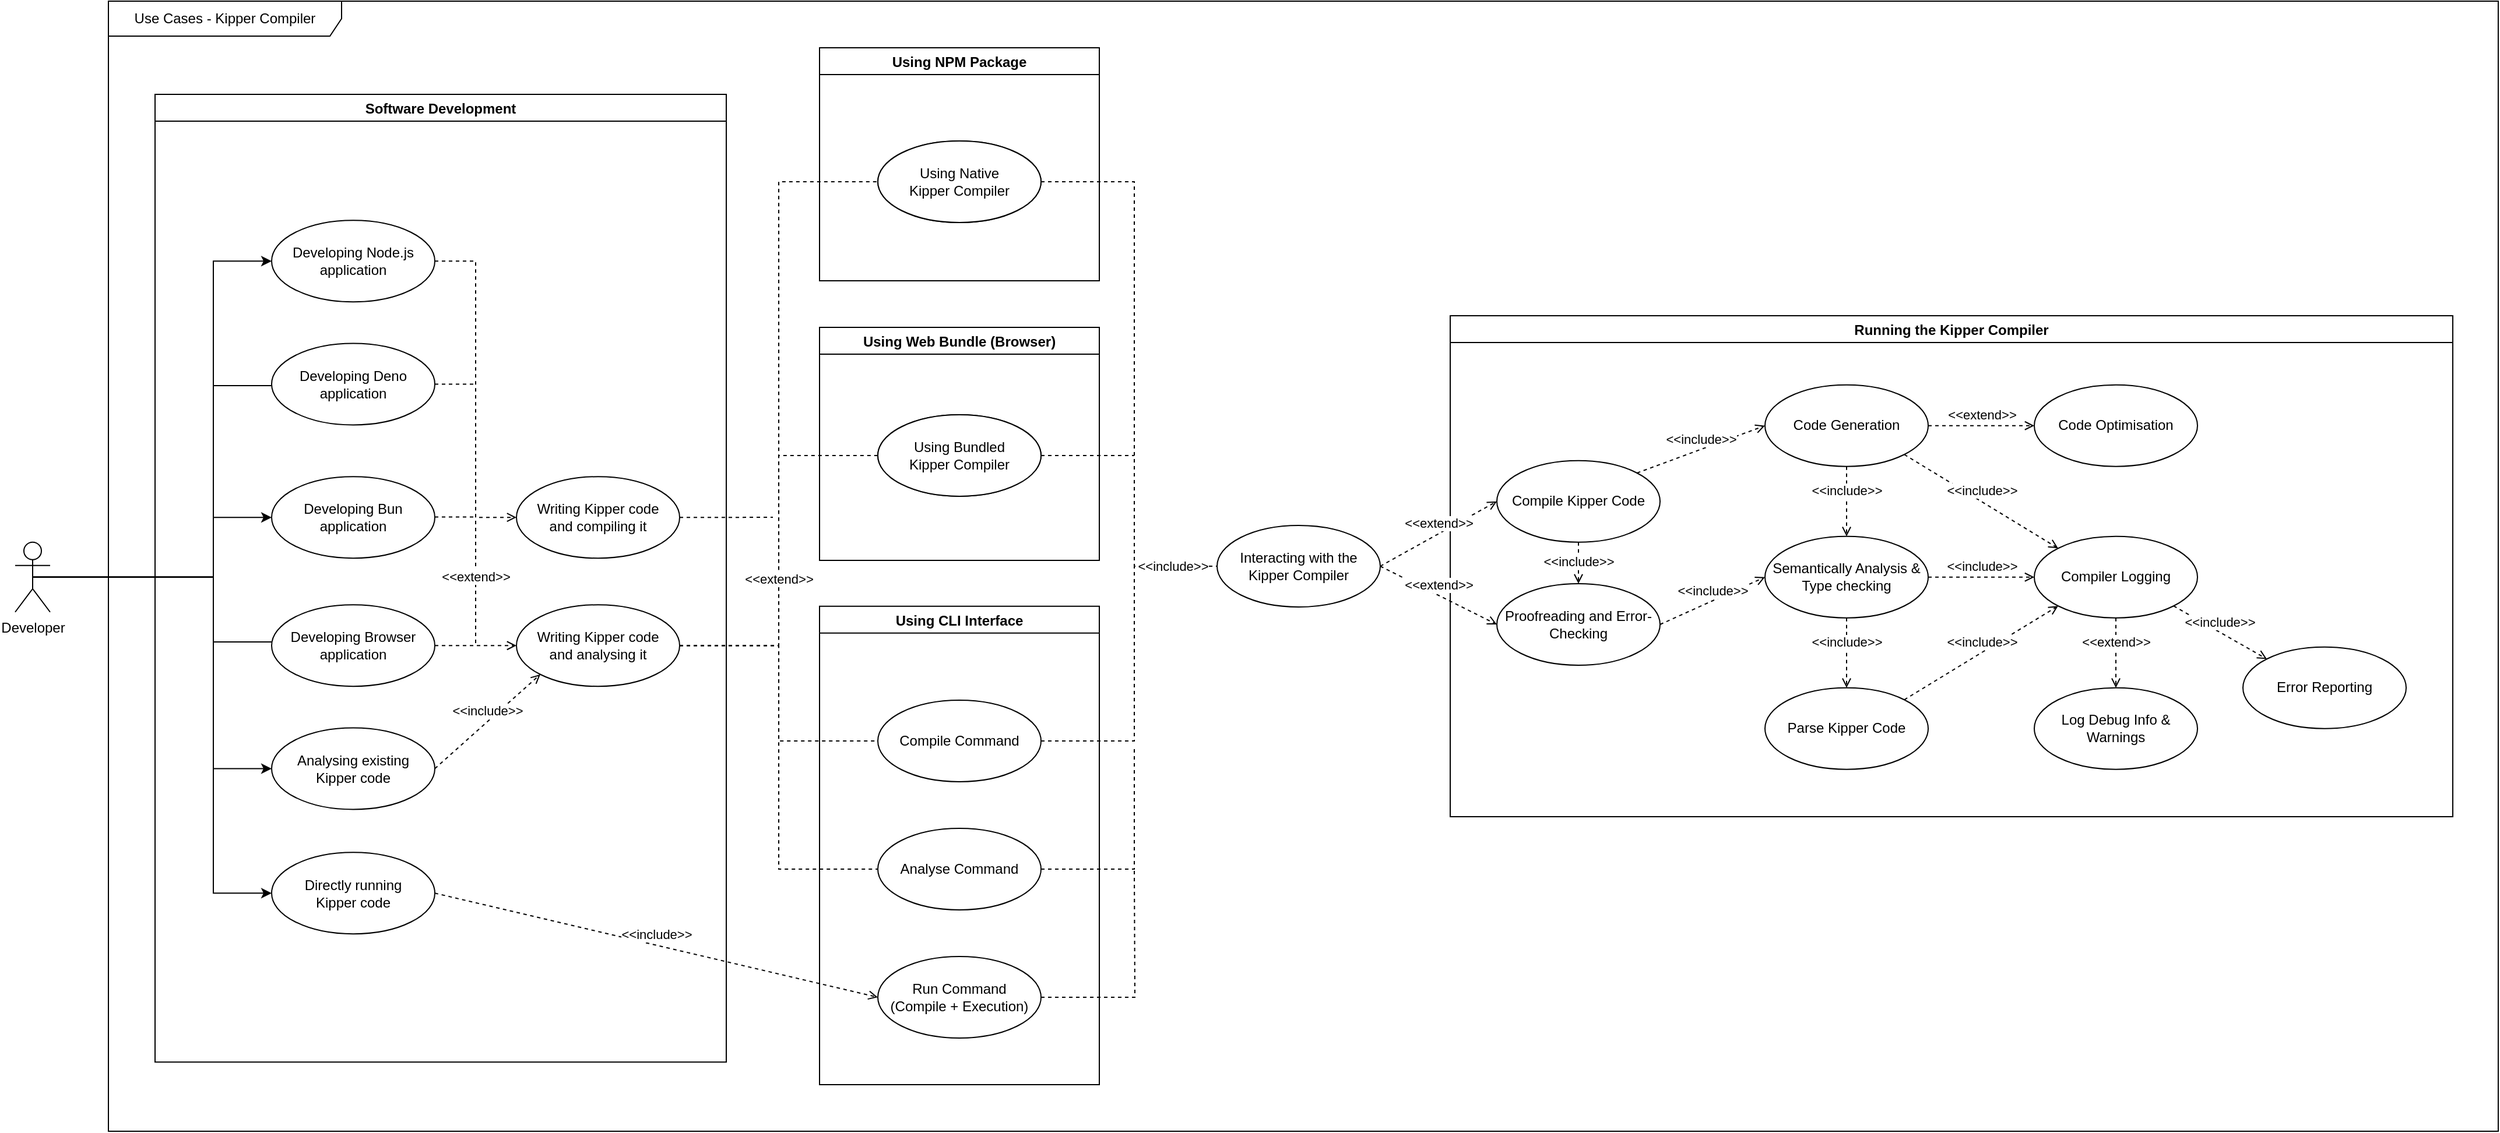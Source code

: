 <mxfile version="20.7.4" type="device"><diagram id="FuUV2nHbycMUt-vUP0Zy" name="Page-1"><mxGraphModel dx="2245" dy="838" grid="1" gridSize="10" guides="1" tooltips="1" connect="1" arrows="1" fold="1" page="1" pageScale="1" pageWidth="827" pageHeight="1169" math="0" shadow="0"><root><mxCell id="0"/><mxCell id="1" parent="0"/><mxCell id="AfpxT0Pd_m7bpfM3_LKu-69" style="edgeStyle=orthogonalEdgeStyle;rounded=0;orthogonalLoop=1;jettySize=auto;html=1;exitX=0.5;exitY=0.5;exitDx=0;exitDy=0;exitPerimeter=0;entryX=0;entryY=0.5;entryDx=0;entryDy=0;" parent="1" source="9VV3H0ATo2uCwWeazLhr-1" target="AfpxT0Pd_m7bpfM3_LKu-58" edge="1"><mxGeometry relative="1" as="geometry"><Array as="points"><mxPoint x="-150" y="534"/><mxPoint x="-150" y="263"/></Array></mxGeometry></mxCell><mxCell id="AfpxT0Pd_m7bpfM3_LKu-108" value="Use Cases - Kipper Compiler" style="shape=umlFrame;whiteSpace=wrap;html=1;strokeColor=default;fillColor=default;width=200;height=30;" parent="1" vertex="1"><mxGeometry x="-240" y="40" width="2050" height="970" as="geometry"/></mxCell><mxCell id="AfpxT0Pd_m7bpfM3_LKu-70" style="edgeStyle=orthogonalEdgeStyle;rounded=0;orthogonalLoop=1;jettySize=auto;html=1;exitX=0.5;exitY=0.5;exitDx=0;exitDy=0;exitPerimeter=0;entryX=0;entryY=0.5;entryDx=0;entryDy=0;" parent="1" source="9VV3H0ATo2uCwWeazLhr-1" target="AfpxT0Pd_m7bpfM3_LKu-59" edge="1"><mxGeometry relative="1" as="geometry"><Array as="points"><mxPoint x="-150" y="534"/><mxPoint x="-150" y="370"/><mxPoint x="-80" y="370"/></Array></mxGeometry></mxCell><mxCell id="AfpxT0Pd_m7bpfM3_LKu-71" style="edgeStyle=orthogonalEdgeStyle;rounded=0;orthogonalLoop=1;jettySize=auto;html=1;exitX=0.5;exitY=0.5;exitDx=0;exitDy=0;exitPerimeter=0;entryX=0;entryY=0.5;entryDx=0;entryDy=0;" parent="1" source="9VV3H0ATo2uCwWeazLhr-1" target="AfpxT0Pd_m7bpfM3_LKu-61" edge="1"><mxGeometry relative="1" as="geometry"><Array as="points"><mxPoint x="-150" y="534"/><mxPoint x="-150" y="483"/></Array></mxGeometry></mxCell><mxCell id="AfpxT0Pd_m7bpfM3_LKu-72" style="edgeStyle=orthogonalEdgeStyle;rounded=0;orthogonalLoop=1;jettySize=auto;html=1;exitX=0.5;exitY=0.5;exitDx=0;exitDy=0;exitPerimeter=0;entryX=0;entryY=0.5;entryDx=0;entryDy=0;" parent="1" source="9VV3H0ATo2uCwWeazLhr-1" target="AfpxT0Pd_m7bpfM3_LKu-62" edge="1"><mxGeometry relative="1" as="geometry"><Array as="points"><mxPoint x="-150" y="534"/><mxPoint x="-150" y="590"/><mxPoint x="-80" y="590"/></Array></mxGeometry></mxCell><mxCell id="AfpxT0Pd_m7bpfM3_LKu-73" style="edgeStyle=orthogonalEdgeStyle;rounded=0;orthogonalLoop=1;jettySize=auto;html=1;exitX=0.5;exitY=0.5;exitDx=0;exitDy=0;exitPerimeter=0;entryX=0;entryY=0.5;entryDx=0;entryDy=0;" parent="1" source="9VV3H0ATo2uCwWeazLhr-1" target="AfpxT0Pd_m7bpfM3_LKu-63" edge="1"><mxGeometry relative="1" as="geometry"><Array as="points"><mxPoint x="-150" y="534"/><mxPoint x="-150" y="699"/></Array></mxGeometry></mxCell><mxCell id="AfpxT0Pd_m7bpfM3_LKu-87" style="edgeStyle=orthogonalEdgeStyle;rounded=0;orthogonalLoop=1;jettySize=auto;html=1;exitX=0.5;exitY=0.5;exitDx=0;exitDy=0;exitPerimeter=0;entryX=0;entryY=0.5;entryDx=0;entryDy=0;" parent="1" source="9VV3H0ATo2uCwWeazLhr-1" target="AfpxT0Pd_m7bpfM3_LKu-86" edge="1"><mxGeometry relative="1" as="geometry"><Array as="points"><mxPoint x="-150" y="534"/><mxPoint x="-150" y="806"/></Array></mxGeometry></mxCell><mxCell id="9VV3H0ATo2uCwWeazLhr-1" value="Developer" style="shape=umlActor;verticalLabelPosition=bottom;verticalAlign=top;html=1;" parent="1" vertex="1"><mxGeometry x="-320" y="504.37" width="30" height="60" as="geometry"/></mxCell><mxCell id="AfpxT0Pd_m7bpfM3_LKu-5" value="Parse Kipper Code" style="ellipse;whiteSpace=wrap;html=1;" parent="1" vertex="1"><mxGeometry x="1181" y="629.37" width="140" height="70" as="geometry"/></mxCell><mxCell id="AfpxT0Pd_m7bpfM3_LKu-6" value="Code Generation" style="ellipse;whiteSpace=wrap;html=1;" parent="1" vertex="1"><mxGeometry x="1181" y="369.37" width="140" height="70" as="geometry"/></mxCell><mxCell id="AfpxT0Pd_m7bpfM3_LKu-7" value="Semantically Analysis &amp;amp; Type checking" style="ellipse;whiteSpace=wrap;html=1;" parent="1" vertex="1"><mxGeometry x="1181" y="499.37" width="140" height="70" as="geometry"/></mxCell><mxCell id="AfpxT0Pd_m7bpfM3_LKu-11" value="Native JavaScript &lt;br&gt;Kipper Compiler" style="ellipse;whiteSpace=wrap;html=1;" parent="1" vertex="1"><mxGeometry x="420" y="160" width="140" height="70" as="geometry"/></mxCell><mxCell id="AfpxT0Pd_m7bpfM3_LKu-16" value="Bundled JavaScript &lt;br&gt;Kipper Compiler" style="ellipse;whiteSpace=wrap;html=1;" parent="1" vertex="1"><mxGeometry x="420" y="394.99" width="140" height="70" as="geometry"/></mxCell><mxCell id="AfpxT0Pd_m7bpfM3_LKu-209" style="edgeStyle=orthogonalEdgeStyle;rounded=0;orthogonalLoop=1;jettySize=auto;html=1;exitX=1;exitY=0.5;exitDx=0;exitDy=0;dashed=1;labelBackgroundColor=default;endArrow=none;endFill=0;" parent="1" source="AfpxT0Pd_m7bpfM3_LKu-19" edge="1"><mxGeometry relative="1" as="geometry"><mxPoint x="640" y="525" as="targetPoint"/><mxPoint x="560.0" y="670" as="sourcePoint"/><Array as="points"><mxPoint x="640" y="675"/><mxPoint x="640" y="525"/></Array></mxGeometry></mxCell><mxCell id="AfpxT0Pd_m7bpfM3_LKu-19" value="Compile Command" style="ellipse;whiteSpace=wrap;html=1;" parent="1" vertex="1"><mxGeometry x="420" y="640" width="140" height="70" as="geometry"/></mxCell><mxCell id="AfpxT0Pd_m7bpfM3_LKu-24" value="&amp;lt;&amp;lt;include&amp;gt;&amp;gt;" style="html=1;verticalAlign=bottom;labelBackgroundColor=default;endArrow=open;endFill=0;dashed=1;rounded=0;exitX=1;exitY=0;exitDx=0;exitDy=0;entryX=0;entryY=0.5;entryDx=0;entryDy=0;" parent="1" target="AfpxT0Pd_m7bpfM3_LKu-6" edge="1"><mxGeometry width="160" relative="1" as="geometry"><mxPoint x="1071.21" y="444.983" as="sourcePoint"/><mxPoint x="1138" y="164.38" as="targetPoint"/></mxGeometry></mxCell><mxCell id="AfpxT0Pd_m7bpfM3_LKu-25" value="&amp;lt;&amp;lt;include&amp;gt;&amp;gt;" style="html=1;verticalAlign=bottom;labelBackgroundColor=default;endArrow=open;endFill=0;dashed=1;rounded=0;exitX=0.5;exitY=1;exitDx=0;exitDy=0;entryX=0.5;entryY=0;entryDx=0;entryDy=0;" parent="1" source="AfpxT0Pd_m7bpfM3_LKu-6" target="AfpxT0Pd_m7bpfM3_LKu-7" edge="1"><mxGeometry width="160" relative="1" as="geometry"><mxPoint x="1080.497" y="454.621" as="sourcePoint"/><mxPoint x="1191" y="414.37" as="targetPoint"/></mxGeometry></mxCell><mxCell id="AfpxT0Pd_m7bpfM3_LKu-26" value="&amp;lt;&amp;lt;include&amp;gt;&amp;gt;" style="html=1;verticalAlign=bottom;labelBackgroundColor=default;endArrow=open;endFill=0;dashed=1;rounded=0;exitX=0.5;exitY=1;exitDx=0;exitDy=0;entryX=0.5;entryY=0;entryDx=0;entryDy=0;" parent="1" source="AfpxT0Pd_m7bpfM3_LKu-7" target="AfpxT0Pd_m7bpfM3_LKu-5" edge="1"><mxGeometry width="160" relative="1" as="geometry"><mxPoint x="1090.497" y="464.621" as="sourcePoint"/><mxPoint x="1201" y="424.37" as="targetPoint"/></mxGeometry></mxCell><mxCell id="AfpxT0Pd_m7bpfM3_LKu-29" value="Compiler Logging" style="ellipse;whiteSpace=wrap;html=1;" parent="1" vertex="1"><mxGeometry x="1412" y="499.37" width="140" height="70" as="geometry"/></mxCell><mxCell id="AfpxT0Pd_m7bpfM3_LKu-30" value="&amp;lt;&amp;lt;include&amp;gt;&amp;gt;" style="html=1;verticalAlign=bottom;labelBackgroundColor=default;endArrow=open;endFill=0;dashed=1;rounded=0;exitX=1;exitY=1;exitDx=0;exitDy=0;entryX=0;entryY=0;entryDx=0;entryDy=0;" parent="1" source="AfpxT0Pd_m7bpfM3_LKu-6" target="AfpxT0Pd_m7bpfM3_LKu-29" edge="1"><mxGeometry width="160" relative="1" as="geometry"><mxPoint x="1080.497" y="454.621" as="sourcePoint"/><mxPoint x="1191" y="414.37" as="targetPoint"/></mxGeometry></mxCell><mxCell id="AfpxT0Pd_m7bpfM3_LKu-31" value="&amp;lt;&amp;lt;include&amp;gt;&amp;gt;" style="html=1;verticalAlign=bottom;labelBackgroundColor=none;endArrow=open;endFill=0;dashed=1;rounded=0;exitX=1;exitY=0.5;exitDx=0;exitDy=0;entryX=0;entryY=0.5;entryDx=0;entryDy=0;" parent="1" source="AfpxT0Pd_m7bpfM3_LKu-7" target="AfpxT0Pd_m7bpfM3_LKu-29" edge="1"><mxGeometry width="160" relative="1" as="geometry"><mxPoint x="1310.497" y="439.119" as="sourcePoint"/><mxPoint x="1442.503" y="519.621" as="targetPoint"/></mxGeometry></mxCell><mxCell id="AfpxT0Pd_m7bpfM3_LKu-32" value="&amp;lt;&amp;lt;include&amp;gt;&amp;gt;" style="html=1;verticalAlign=bottom;labelBackgroundColor=default;endArrow=open;endFill=0;dashed=1;rounded=0;exitX=1;exitY=0;exitDx=0;exitDy=0;entryX=0;entryY=1;entryDx=0;entryDy=0;" parent="1" source="AfpxT0Pd_m7bpfM3_LKu-5" target="AfpxT0Pd_m7bpfM3_LKu-29" edge="1"><mxGeometry width="160" relative="1" as="geometry"><mxPoint x="1331" y="544.37" as="sourcePoint"/><mxPoint x="1422" y="544.37" as="targetPoint"/></mxGeometry></mxCell><mxCell id="AfpxT0Pd_m7bpfM3_LKu-33" value="&amp;lt;&amp;lt;extend&amp;gt;&amp;gt;" style="html=1;verticalAlign=bottom;labelBackgroundColor=none;endArrow=open;endFill=0;dashed=1;rounded=0;exitX=1;exitY=0.5;exitDx=0;exitDy=0;entryX=0;entryY=0.5;entryDx=0;entryDy=0;" parent="1" source="AfpxT0Pd_m7bpfM3_LKu-6" target="AfpxT0Pd_m7bpfM3_LKu-28" edge="1"><mxGeometry width="160" relative="1" as="geometry"><mxPoint x="1411" y="464.38" as="sourcePoint"/><mxPoint x="1571" y="464.38" as="targetPoint"/></mxGeometry></mxCell><mxCell id="AfpxT0Pd_m7bpfM3_LKu-35" value="&amp;lt;&amp;lt;extend&amp;gt;&amp;gt;" style="html=1;verticalAlign=bottom;labelBackgroundColor=default;endArrow=open;endFill=0;dashed=1;rounded=0;exitX=0.5;exitY=1;exitDx=0;exitDy=0;entryX=0.5;entryY=0;entryDx=0;entryDy=0;" parent="1" source="AfpxT0Pd_m7bpfM3_LKu-29" target="AfpxT0Pd_m7bpfM3_LKu-34" edge="1"><mxGeometry width="160" relative="1" as="geometry"><mxPoint x="1411" y="464.38" as="sourcePoint"/><mxPoint x="1571" y="464.38" as="targetPoint"/></mxGeometry></mxCell><mxCell id="AfpxT0Pd_m7bpfM3_LKu-36" value="Error Reporting" style="ellipse;whiteSpace=wrap;html=1;" parent="1" vertex="1"><mxGeometry x="1591" y="594.38" width="140" height="70" as="geometry"/></mxCell><mxCell id="AfpxT0Pd_m7bpfM3_LKu-37" value="&amp;lt;&amp;lt;include&amp;gt;&amp;gt;" style="html=1;verticalAlign=bottom;labelBackgroundColor=default;endArrow=open;endFill=0;dashed=1;rounded=0;exitX=1;exitY=1;exitDx=0;exitDy=0;entryX=0;entryY=0;entryDx=0;entryDy=0;" parent="1" source="AfpxT0Pd_m7bpfM3_LKu-29" target="AfpxT0Pd_m7bpfM3_LKu-36" edge="1"><mxGeometry width="160" relative="1" as="geometry"><mxPoint x="1331" y="544.37" as="sourcePoint"/><mxPoint x="1422" y="544.37" as="targetPoint"/></mxGeometry></mxCell><mxCell id="AfpxT0Pd_m7bpfM3_LKu-205" style="edgeStyle=orthogonalEdgeStyle;rounded=0;orthogonalLoop=1;jettySize=auto;html=1;exitX=1;exitY=0.5;exitDx=0;exitDy=0;entryX=0;entryY=0.5;entryDx=0;entryDy=0;dashed=1;labelBackgroundColor=default;endArrow=none;endFill=0;" parent="1" source="AfpxT0Pd_m7bpfM3_LKu-38" target="AfpxT0Pd_m7bpfM3_LKu-109" edge="1"><mxGeometry relative="1" as="geometry"><Array as="points"><mxPoint x="640" y="195"/><mxPoint x="640" y="525"/></Array></mxGeometry></mxCell><mxCell id="AfpxT0Pd_m7bpfM3_LKu-212" value="&amp;lt;&amp;lt;include&amp;gt;&amp;gt;" style="edgeLabel;html=1;align=center;verticalAlign=middle;resizable=0;points=[];" parent="AfpxT0Pd_m7bpfM3_LKu-205" vertex="1" connectable="0"><mxGeometry x="0.864" y="-1" relative="1" as="geometry"><mxPoint x="-6" y="-1" as="offset"/></mxGeometry></mxCell><mxCell id="AfpxT0Pd_m7bpfM3_LKu-38" value="Using Native&lt;br&gt;Kipper Compiler" style="ellipse;whiteSpace=wrap;html=1;" parent="1" vertex="1"><mxGeometry x="420" y="160" width="140" height="70" as="geometry"/></mxCell><mxCell id="AfpxT0Pd_m7bpfM3_LKu-207" style="edgeStyle=orthogonalEdgeStyle;rounded=0;orthogonalLoop=1;jettySize=auto;html=1;exitX=1;exitY=0.5;exitDx=0;exitDy=0;dashed=1;labelBackgroundColor=default;endArrow=none;endFill=0;" parent="1" source="AfpxT0Pd_m7bpfM3_LKu-39" edge="1"><mxGeometry relative="1" as="geometry"><mxPoint x="640" y="430" as="targetPoint"/><mxPoint x="565.0" y="429.99" as="sourcePoint"/><Array as="points"/></mxGeometry></mxCell><mxCell id="AfpxT0Pd_m7bpfM3_LKu-39" value="Using Bundled&lt;br&gt;Kipper Compiler" style="ellipse;whiteSpace=wrap;html=1;" parent="1" vertex="1"><mxGeometry x="420" y="394.99" width="140" height="70" as="geometry"/></mxCell><mxCell id="AfpxT0Pd_m7bpfM3_LKu-40" value="Compile Kipper Code" style="ellipse;whiteSpace=wrap;html=1;" parent="1" vertex="1"><mxGeometry x="951" y="434.37" width="140" height="70" as="geometry"/></mxCell><mxCell id="AfpxT0Pd_m7bpfM3_LKu-41" value="Proofreading and Error-Checking" style="ellipse;whiteSpace=wrap;html=1;" parent="1" vertex="1"><mxGeometry x="951" y="540" width="140" height="70" as="geometry"/></mxCell><mxCell id="AfpxT0Pd_m7bpfM3_LKu-210" style="edgeStyle=orthogonalEdgeStyle;rounded=0;orthogonalLoop=1;jettySize=auto;html=1;exitX=1;exitY=0.5;exitDx=0;exitDy=0;dashed=1;labelBackgroundColor=default;endArrow=none;endFill=0;" parent="1" source="AfpxT0Pd_m7bpfM3_LKu-43" edge="1"><mxGeometry relative="1" as="geometry"><mxPoint x="640" y="680" as="targetPoint"/><Array as="points"><mxPoint x="640" y="785"/><mxPoint x="640" y="680"/></Array></mxGeometry></mxCell><mxCell id="AfpxT0Pd_m7bpfM3_LKu-43" value="Analyse Command" style="ellipse;whiteSpace=wrap;html=1;" parent="1" vertex="1"><mxGeometry x="420" y="750" width="140" height="70" as="geometry"/></mxCell><mxCell id="AfpxT0Pd_m7bpfM3_LKu-211" style="edgeStyle=orthogonalEdgeStyle;rounded=0;orthogonalLoop=1;jettySize=auto;html=1;exitX=1;exitY=0.5;exitDx=0;exitDy=0;dashed=1;labelBackgroundColor=default;endArrow=none;endFill=0;" parent="1" source="AfpxT0Pd_m7bpfM3_LKu-45" edge="1"><mxGeometry relative="1" as="geometry"><mxPoint x="640" y="785" as="targetPoint"/><mxPoint x="560.0" y="890" as="sourcePoint"/></mxGeometry></mxCell><mxCell id="AfpxT0Pd_m7bpfM3_LKu-45" value="Run Command&lt;br&gt;(Compile + Execution)" style="ellipse;whiteSpace=wrap;html=1;" parent="1" vertex="1"><mxGeometry x="420" y="860" width="140" height="70" as="geometry"/></mxCell><mxCell id="AfpxT0Pd_m7bpfM3_LKu-50" value="Using NPM Package" style="swimlane;strokeColor=default;fillColor=none;" parent="1" vertex="1"><mxGeometry x="370" y="80" width="240" height="200" as="geometry"/></mxCell><mxCell id="AfpxT0Pd_m7bpfM3_LKu-51" value="Using Web Bundle (Browser)" style="swimlane;strokeColor=default;fillColor=none;" parent="1" vertex="1"><mxGeometry x="370" y="320" width="240" height="200" as="geometry"/></mxCell><mxCell id="AfpxT0Pd_m7bpfM3_LKu-53" value="Using CLI Interface" style="swimlane;strokeColor=default;fillColor=none;" parent="1" vertex="1"><mxGeometry x="370" y="559.37" width="240" height="410.63" as="geometry"/></mxCell><mxCell id="AfpxT0Pd_m7bpfM3_LKu-54" value="Running the Kipper Compiler" style="swimlane;strokeColor=default;fillColor=none;" parent="1" vertex="1"><mxGeometry x="911" y="310" width="860" height="430" as="geometry"/></mxCell><mxCell id="AfpxT0Pd_m7bpfM3_LKu-28" value="Code Optimisation" style="ellipse;whiteSpace=wrap;html=1;" parent="AfpxT0Pd_m7bpfM3_LKu-54" vertex="1"><mxGeometry x="501" y="59.37" width="140" height="70" as="geometry"/></mxCell><mxCell id="AfpxT0Pd_m7bpfM3_LKu-34" value="Log Debug Info &amp;amp; Warnings" style="ellipse;whiteSpace=wrap;html=1;" parent="AfpxT0Pd_m7bpfM3_LKu-54" vertex="1"><mxGeometry x="501" y="319.37" width="140" height="70" as="geometry"/></mxCell><mxCell id="AfpxT0Pd_m7bpfM3_LKu-55" value="Software Development" style="swimlane;strokeColor=default;fillColor=none;startSize=23;" parent="1" vertex="1"><mxGeometry x="-200" y="120" width="490" height="830.62" as="geometry"/></mxCell><mxCell id="AfpxT0Pd_m7bpfM3_LKu-59" value="Developing Deno application" style="ellipse;whiteSpace=wrap;html=1;strokeColor=default;fillColor=default;" parent="AfpxT0Pd_m7bpfM3_LKu-55" vertex="1"><mxGeometry x="100" y="213.75" width="140" height="70" as="geometry"/></mxCell><mxCell id="AfpxT0Pd_m7bpfM3_LKu-63" value="Analysing existing &lt;br&gt;Kipper code" style="ellipse;whiteSpace=wrap;html=1;strokeColor=default;fillColor=default;" parent="AfpxT0Pd_m7bpfM3_LKu-55" vertex="1"><mxGeometry x="100" y="543.75" width="140" height="70" as="geometry"/></mxCell><mxCell id="AfpxT0Pd_m7bpfM3_LKu-161" style="edgeStyle=orthogonalEdgeStyle;rounded=0;orthogonalLoop=1;jettySize=auto;html=1;exitX=1;exitY=0.5;exitDx=0;exitDy=0;entryX=0;entryY=0.5;entryDx=0;entryDy=0;labelBackgroundColor=default;dashed=1;endArrow=open;endFill=0;" parent="AfpxT0Pd_m7bpfM3_LKu-55" source="AfpxT0Pd_m7bpfM3_LKu-58" target="AfpxT0Pd_m7bpfM3_LKu-102" edge="1"><mxGeometry relative="1" as="geometry"/></mxCell><mxCell id="AfpxT0Pd_m7bpfM3_LKu-58" value="Developing Node.js application" style="ellipse;whiteSpace=wrap;html=1;strokeColor=default;fillColor=default;" parent="AfpxT0Pd_m7bpfM3_LKu-55" vertex="1"><mxGeometry x="100" y="108.12" width="140" height="70" as="geometry"/></mxCell><mxCell id="AfpxT0Pd_m7bpfM3_LKu-61" value="Developing Bun application" style="ellipse;whiteSpace=wrap;html=1;strokeColor=default;fillColor=default;" parent="AfpxT0Pd_m7bpfM3_LKu-55" vertex="1"><mxGeometry x="100" y="328.12" width="140" height="70" as="geometry"/></mxCell><mxCell id="AfpxT0Pd_m7bpfM3_LKu-172" style="edgeStyle=orthogonalEdgeStyle;rounded=0;orthogonalLoop=1;jettySize=auto;html=1;exitX=1;exitY=0.5;exitDx=0;exitDy=0;entryX=0;entryY=0.5;entryDx=0;entryDy=0;dashed=1;labelBackgroundColor=default;endArrow=open;endFill=0;" parent="AfpxT0Pd_m7bpfM3_LKu-55" source="AfpxT0Pd_m7bpfM3_LKu-62" target="AfpxT0Pd_m7bpfM3_LKu-103" edge="1"><mxGeometry relative="1" as="geometry"/></mxCell><mxCell id="AfpxT0Pd_m7bpfM3_LKu-62" value="Developing Browser application" style="ellipse;whiteSpace=wrap;html=1;strokeColor=default;fillColor=default;" parent="AfpxT0Pd_m7bpfM3_LKu-55" vertex="1"><mxGeometry x="100" y="438.12" width="140" height="70" as="geometry"/></mxCell><mxCell id="AfpxT0Pd_m7bpfM3_LKu-86" value="Directly running&lt;br&gt;Kipper code" style="ellipse;whiteSpace=wrap;html=1;strokeColor=default;fillColor=default;" parent="AfpxT0Pd_m7bpfM3_LKu-55" vertex="1"><mxGeometry x="100" y="650.62" width="140" height="70" as="geometry"/></mxCell><mxCell id="AfpxT0Pd_m7bpfM3_LKu-102" value="Writing Kipper code&lt;br&gt;and compiling it" style="ellipse;whiteSpace=wrap;html=1;strokeColor=default;fillColor=default;" parent="AfpxT0Pd_m7bpfM3_LKu-55" vertex="1"><mxGeometry x="310" y="328.12" width="140" height="70" as="geometry"/></mxCell><mxCell id="AfpxT0Pd_m7bpfM3_LKu-103" value="Writing Kipper code &lt;br&gt;and analysing it" style="ellipse;whiteSpace=wrap;html=1;strokeColor=default;fillColor=default;" parent="AfpxT0Pd_m7bpfM3_LKu-55" vertex="1"><mxGeometry x="310" y="438.12" width="140" height="70" as="geometry"/></mxCell><mxCell id="AfpxT0Pd_m7bpfM3_LKu-162" style="edgeStyle=orthogonalEdgeStyle;rounded=0;orthogonalLoop=1;jettySize=auto;html=1;exitX=1;exitY=0.5;exitDx=0;exitDy=0;labelBackgroundColor=default;dashed=1;endArrow=none;endFill=0;" parent="AfpxT0Pd_m7bpfM3_LKu-55" source="AfpxT0Pd_m7bpfM3_LKu-59" edge="1"><mxGeometry relative="1" as="geometry"><mxPoint x="275" y="249" as="targetPoint"/></mxGeometry></mxCell><mxCell id="AfpxT0Pd_m7bpfM3_LKu-168" style="edgeStyle=orthogonalEdgeStyle;rounded=0;orthogonalLoop=1;jettySize=auto;html=1;exitX=1;exitY=0.5;exitDx=0;exitDy=0;labelBackgroundColor=default;dashed=1;endArrow=none;endFill=0;" parent="AfpxT0Pd_m7bpfM3_LKu-55" edge="1"><mxGeometry relative="1" as="geometry"><mxPoint x="275" y="362.95" as="targetPoint"/><mxPoint x="240.0" y="362.7" as="sourcePoint"/></mxGeometry></mxCell><mxCell id="AfpxT0Pd_m7bpfM3_LKu-174" value="&amp;lt;&amp;lt;include&amp;gt;&amp;gt;" style="html=1;verticalAlign=bottom;labelBackgroundColor=default;endArrow=open;endFill=0;dashed=1;rounded=0;exitX=1;exitY=0.5;exitDx=0;exitDy=0;entryX=0;entryY=1;entryDx=0;entryDy=0;" parent="AfpxT0Pd_m7bpfM3_LKu-55" source="AfpxT0Pd_m7bpfM3_LKu-63" target="AfpxT0Pd_m7bpfM3_LKu-103" edge="1"><mxGeometry width="160" relative="1" as="geometry"><mxPoint x="460" y="373.12" as="sourcePoint"/><mxPoint x="680" y="565" as="targetPoint"/></mxGeometry></mxCell><mxCell id="AfpxT0Pd_m7bpfM3_LKu-109" value="Interacting with the Kipper Compiler" style="ellipse;whiteSpace=wrap;html=1;" parent="1" vertex="1"><mxGeometry x="711" y="490" width="140" height="70" as="geometry"/></mxCell><mxCell id="AfpxT0Pd_m7bpfM3_LKu-133" value="&amp;lt;&amp;lt;include&amp;gt;&amp;gt;" style="html=1;verticalAlign=bottom;labelBackgroundColor=default;endArrow=open;endFill=0;dashed=1;rounded=0;exitX=0.5;exitY=1;exitDx=0;exitDy=0;entryX=0.5;entryY=0;entryDx=0;entryDy=0;" parent="1" source="AfpxT0Pd_m7bpfM3_LKu-40" target="AfpxT0Pd_m7bpfM3_LKu-41" edge="1"><mxGeometry x="0.439" width="160" relative="1" as="geometry"><mxPoint x="1081.21" y="454.983" as="sourcePoint"/><mxPoint x="1191.0" y="414.37" as="targetPoint"/><mxPoint as="offset"/></mxGeometry></mxCell><mxCell id="AfpxT0Pd_m7bpfM3_LKu-134" value="&amp;lt;&amp;lt;include&amp;gt;&amp;gt;" style="html=1;verticalAlign=bottom;labelBackgroundColor=default;endArrow=open;endFill=0;dashed=1;rounded=0;exitX=1;exitY=0.5;exitDx=0;exitDy=0;entryX=0;entryY=0.5;entryDx=0;entryDy=0;" parent="1" source="AfpxT0Pd_m7bpfM3_LKu-41" target="AfpxT0Pd_m7bpfM3_LKu-7" edge="1"><mxGeometry width="160" relative="1" as="geometry"><mxPoint x="1031" y="514.37" as="sourcePoint"/><mxPoint x="1031" y="574.37" as="targetPoint"/></mxGeometry></mxCell><mxCell id="AfpxT0Pd_m7bpfM3_LKu-135" value="&amp;lt;&amp;lt;extend&amp;gt;&amp;gt;" style="html=1;verticalAlign=bottom;labelBackgroundColor=default;endArrow=open;endFill=0;dashed=1;rounded=0;exitX=1;exitY=0.5;exitDx=0;exitDy=0;entryX=0;entryY=0.5;entryDx=0;entryDy=0;" parent="1" source="AfpxT0Pd_m7bpfM3_LKu-109" target="AfpxT0Pd_m7bpfM3_LKu-40" edge="1"><mxGeometry width="160" relative="1" as="geometry"><mxPoint x="1331.0" y="414.37" as="sourcePoint"/><mxPoint x="1422.0" y="414.37" as="targetPoint"/></mxGeometry></mxCell><mxCell id="AfpxT0Pd_m7bpfM3_LKu-136" value="&amp;lt;&amp;lt;extend&amp;gt;&amp;gt;" style="html=1;verticalAlign=bottom;labelBackgroundColor=default;endArrow=open;endFill=0;dashed=1;rounded=0;exitX=1;exitY=0.5;exitDx=0;exitDy=0;entryX=0;entryY=0.5;entryDx=0;entryDy=0;" parent="1" source="AfpxT0Pd_m7bpfM3_LKu-109" target="AfpxT0Pd_m7bpfM3_LKu-41" edge="1"><mxGeometry width="160" relative="1" as="geometry"><mxPoint x="861.0" y="535" as="sourcePoint"/><mxPoint x="961.0" y="479.37" as="targetPoint"/></mxGeometry></mxCell><mxCell id="AfpxT0Pd_m7bpfM3_LKu-170" style="edgeStyle=orthogonalEdgeStyle;rounded=0;orthogonalLoop=1;jettySize=auto;html=1;labelBackgroundColor=default;dashed=1;endArrow=none;endFill=0;" parent="1" edge="1"><mxGeometry relative="1" as="geometry"><mxPoint x="75" y="591" as="targetPoint"/><mxPoint x="75" y="486" as="sourcePoint"/></mxGeometry></mxCell><mxCell id="AfpxT0Pd_m7bpfM3_LKu-171" value="&amp;lt;&amp;lt;extend&amp;gt;&amp;gt;" style="edgeLabel;html=1;align=center;verticalAlign=middle;resizable=0;points=[];" parent="AfpxT0Pd_m7bpfM3_LKu-170" vertex="1" connectable="0"><mxGeometry x="-0.199" relative="1" as="geometry"><mxPoint y="6" as="offset"/></mxGeometry></mxCell><mxCell id="AfpxT0Pd_m7bpfM3_LKu-196" value="&amp;lt;&amp;lt;include&amp;gt;&amp;gt;" style="html=1;verticalAlign=bottom;labelBackgroundColor=default;endArrow=open;endFill=0;dashed=1;rounded=0;exitX=1;exitY=0.5;exitDx=0;exitDy=0;entryX=0;entryY=0.5;entryDx=0;entryDy=0;" parent="1" source="AfpxT0Pd_m7bpfM3_LKu-86" target="AfpxT0Pd_m7bpfM3_LKu-45" edge="1"><mxGeometry width="160" relative="1" as="geometry"><mxPoint x="50.0" y="708.75" as="sourcePoint"/><mxPoint x="140.503" y="627.869" as="targetPoint"/></mxGeometry></mxCell><mxCell id="AfpxT0Pd_m7bpfM3_LKu-199" style="edgeStyle=orthogonalEdgeStyle;rounded=0;orthogonalLoop=1;jettySize=auto;html=1;exitX=1;exitY=0.5;exitDx=0;exitDy=0;entryX=0;entryY=0.5;entryDx=0;entryDy=0;dashed=1;labelBackgroundColor=default;endArrow=none;endFill=0;" parent="1" source="AfpxT0Pd_m7bpfM3_LKu-103" target="AfpxT0Pd_m7bpfM3_LKu-19" edge="1"><mxGeometry relative="1" as="geometry"/></mxCell><mxCell id="AfpxT0Pd_m7bpfM3_LKu-200" style="edgeStyle=orthogonalEdgeStyle;rounded=0;orthogonalLoop=1;jettySize=auto;html=1;exitX=1;exitY=0.5;exitDx=0;exitDy=0;entryX=0;entryY=0.5;entryDx=0;entryDy=0;dashed=1;labelBackgroundColor=default;endArrow=none;endFill=0;" parent="1" source="AfpxT0Pd_m7bpfM3_LKu-103" target="AfpxT0Pd_m7bpfM3_LKu-43" edge="1"><mxGeometry relative="1" as="geometry"/></mxCell><mxCell id="AfpxT0Pd_m7bpfM3_LKu-201" style="edgeStyle=orthogonalEdgeStyle;rounded=0;orthogonalLoop=1;jettySize=auto;html=1;exitX=1;exitY=0.5;exitDx=0;exitDy=0;entryX=0;entryY=0.5;entryDx=0;entryDy=0;dashed=1;labelBackgroundColor=default;endArrow=none;endFill=0;" parent="1" source="AfpxT0Pd_m7bpfM3_LKu-103" target="AfpxT0Pd_m7bpfM3_LKu-39" edge="1"><mxGeometry relative="1" as="geometry"/></mxCell><mxCell id="AfpxT0Pd_m7bpfM3_LKu-202" style="edgeStyle=orthogonalEdgeStyle;rounded=0;orthogonalLoop=1;jettySize=auto;html=1;exitX=1;exitY=0.5;exitDx=0;exitDy=0;entryX=0;entryY=0.5;entryDx=0;entryDy=0;dashed=1;labelBackgroundColor=default;endArrow=none;endFill=0;" parent="1" source="AfpxT0Pd_m7bpfM3_LKu-103" target="AfpxT0Pd_m7bpfM3_LKu-38" edge="1"><mxGeometry relative="1" as="geometry"/></mxCell><mxCell id="AfpxT0Pd_m7bpfM3_LKu-203" style="edgeStyle=orthogonalEdgeStyle;rounded=0;orthogonalLoop=1;jettySize=auto;html=1;exitX=1;exitY=0.5;exitDx=0;exitDy=0;dashed=1;labelBackgroundColor=default;endArrow=none;endFill=0;" parent="1" source="AfpxT0Pd_m7bpfM3_LKu-102" edge="1"><mxGeometry relative="1" as="geometry"><mxPoint x="330" y="483" as="targetPoint"/></mxGeometry></mxCell><mxCell id="AfpxT0Pd_m7bpfM3_LKu-204" value="&amp;lt;&amp;lt;extend&amp;gt;&amp;gt;" style="edgeLabel;html=1;align=center;verticalAlign=middle;resizable=0;points=[];" parent="1" vertex="1" connectable="0"><mxGeometry x="335.0" y="535.312" as="geometry"/></mxCell></root></mxGraphModel></diagram></mxfile>